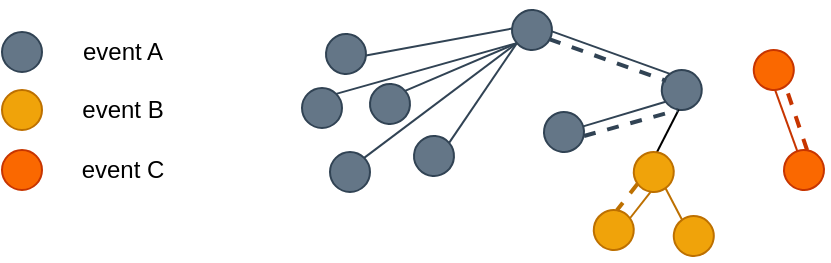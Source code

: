 <mxfile version="13.2.4" type="device"><diagram id="62S0e5glwULPYUZKFEZX" name="Page-1"><mxGraphModel dx="1422" dy="757" grid="1" gridSize="10" guides="1" tooltips="1" connect="1" arrows="1" fold="1" page="1" pageScale="1" pageWidth="827" pageHeight="1169" math="0" shadow="0"><root><mxCell id="0"/><mxCell id="1" parent="0"/><mxCell id="DbdQKrvygFjP-wFM51Z9-101" value="" style="endArrow=none;html=1;exitX=0;exitY=1;exitDx=0;exitDy=0;fillColor=#fa6800;strokeColor=#C73500;" parent="1" source="DbdQKrvygFjP-wFM51Z9-99" target="DbdQKrvygFjP-wFM51Z9-100" edge="1"><mxGeometry width="50" height="50" relative="1" as="geometry"><mxPoint x="410" y="-51" as="sourcePoint"/><mxPoint x="460" y="-101" as="targetPoint"/></mxGeometry></mxCell><mxCell id="DbdQKrvygFjP-wFM51Z9-7" value="" style="ellipse;whiteSpace=wrap;html=1;aspect=fixed;fillColor=#647687;strokeColor=#314354;fontColor=#ffffff;" parent="1" vertex="1"><mxGeometry x="323" y="100" width="20" height="20" as="geometry"/></mxCell><mxCell id="ZQVDgVEhfobbInIeOuaX-2" style="rounded=0;orthogonalLoop=1;jettySize=auto;html=1;exitX=1;exitY=0;exitDx=0;exitDy=0;entryX=0;entryY=1;entryDx=0;entryDy=0;endArrow=none;endFill=0;fillColor=#647687;strokeColor=#314354;" parent="1" source="DbdQKrvygFjP-wFM51Z9-11" target="DbdQKrvygFjP-wFM51Z9-103" edge="1"><mxGeometry relative="1" as="geometry"/></mxCell><mxCell id="DbdQKrvygFjP-wFM51Z9-11" value="" style="ellipse;whiteSpace=wrap;html=1;aspect=fixed;rotation=49;fillColor=#647687;strokeColor=#314354;fontColor=#ffffff;" parent="1" vertex="1"><mxGeometry x="414" y="29" width="20" height="20" as="geometry"/></mxCell><mxCell id="DbdQKrvygFjP-wFM51Z9-25" value="" style="endArrow=none;html=1;exitX=1;exitY=0;exitDx=0;exitDy=0;entryX=0;entryY=1;entryDx=0;entryDy=0;fillColor=#647687;strokeColor=#314354;" parent="1" source="DbdQKrvygFjP-wFM51Z9-1" target="DbdQKrvygFjP-wFM51Z9-11" edge="1"><mxGeometry width="50" height="50" relative="1" as="geometry"><mxPoint x="500" y="59" as="sourcePoint"/><mxPoint x="550" y="9" as="targetPoint"/></mxGeometry></mxCell><mxCell id="DbdQKrvygFjP-wFM51Z9-27" value="" style="endArrow=none;html=1;exitX=0.5;exitY=0;exitDx=0;exitDy=0;entryX=0.5;entryY=1;entryDx=0;entryDy=0;fillColor=#647687;strokeColor=#314354;" parent="1" source="DbdQKrvygFjP-wFM51Z9-2" target="DbdQKrvygFjP-wFM51Z9-11" edge="1"><mxGeometry width="50" height="50" relative="1" as="geometry"><mxPoint x="500" y="59" as="sourcePoint"/><mxPoint x="550" y="9" as="targetPoint"/></mxGeometry></mxCell><mxCell id="DbdQKrvygFjP-wFM51Z9-28" value="" style="endArrow=none;html=1;exitX=1;exitY=0;exitDx=0;exitDy=0;entryX=0.5;entryY=1;entryDx=0;entryDy=0;fillColor=#647687;strokeColor=#314354;" parent="1" source="DbdQKrvygFjP-wFM51Z9-8" target="DbdQKrvygFjP-wFM51Z9-11" edge="1"><mxGeometry width="50" height="50" relative="1" as="geometry"><mxPoint x="500" y="59" as="sourcePoint"/><mxPoint x="550" y="9" as="targetPoint"/></mxGeometry></mxCell><mxCell id="DbdQKrvygFjP-wFM51Z9-29" value="" style="endArrow=none;html=1;exitX=1;exitY=0;exitDx=0;exitDy=0;entryX=0.5;entryY=1;entryDx=0;entryDy=0;fillColor=#647687;strokeColor=#314354;" parent="1" source="DbdQKrvygFjP-wFM51Z9-7" target="DbdQKrvygFjP-wFM51Z9-11" edge="1"><mxGeometry width="50" height="50" relative="1" as="geometry"><mxPoint x="500" y="59" as="sourcePoint"/><mxPoint x="550" y="9" as="targetPoint"/></mxGeometry></mxCell><mxCell id="DbdQKrvygFjP-wFM51Z9-30" value="" style="endArrow=none;html=1;exitX=0.5;exitY=0;exitDx=0;exitDy=0;entryX=0.5;entryY=1;entryDx=0;entryDy=0;fillColor=#647687;strokeColor=#314354;" parent="1" source="DbdQKrvygFjP-wFM51Z9-3" target="DbdQKrvygFjP-wFM51Z9-11" edge="1"><mxGeometry width="50" height="50" relative="1" as="geometry"><mxPoint x="500" y="59" as="sourcePoint"/><mxPoint x="550" y="9" as="targetPoint"/></mxGeometry></mxCell><mxCell id="DbdQKrvygFjP-wFM51Z9-99" value="" style="ellipse;whiteSpace=wrap;html=1;aspect=fixed;rotation=99;fillColor=#fa6800;strokeColor=#C73500;fontColor=#ffffff;" parent="1" vertex="1"><mxGeometry x="534.892" y="49.002" width="20" height="20" as="geometry"/></mxCell><mxCell id="DbdQKrvygFjP-wFM51Z9-100" value="" style="ellipse;whiteSpace=wrap;html=1;aspect=fixed;rotation=99;fillColor=#fa6800;strokeColor=#C73500;fontColor=#ffffff;" parent="1" vertex="1"><mxGeometry x="550.002" y="99.002" width="20" height="20" as="geometry"/></mxCell><mxCell id="DbdQKrvygFjP-wFM51Z9-102" value="" style="endArrow=none;html=1;exitX=1;exitY=1;exitDx=0;exitDy=0;fillColor=#647687;strokeColor=#314354;" parent="1" source="DbdQKrvygFjP-wFM51Z9-103" target="DbdQKrvygFjP-wFM51Z9-104" edge="1"><mxGeometry width="50" height="50" relative="1" as="geometry"><mxPoint x="364" y="-41" as="sourcePoint"/><mxPoint x="414" y="-91" as="targetPoint"/></mxGeometry></mxCell><mxCell id="DbdQKrvygFjP-wFM51Z9-103" value="" style="ellipse;whiteSpace=wrap;html=1;aspect=fixed;rotation=99;fillColor=#647687;strokeColor=#314354;fontColor=#ffffff;" parent="1" vertex="1"><mxGeometry x="488.892" y="59.002" width="20" height="20" as="geometry"/></mxCell><mxCell id="DbdQKrvygFjP-wFM51Z9-104" value="" style="ellipse;whiteSpace=wrap;html=1;aspect=fixed;rotation=99;fillColor=#647687;strokeColor=#314354;fontColor=#ffffff;" parent="1" vertex="1"><mxGeometry x="430.002" y="80.002" width="20" height="20" as="geometry"/></mxCell><mxCell id="ZQVDgVEhfobbInIeOuaX-3" style="edgeStyle=none;rounded=0;orthogonalLoop=1;jettySize=auto;html=1;exitX=0;exitY=0.5;exitDx=0;exitDy=0;entryX=1;entryY=0.5;entryDx=0;entryDy=0;endArrow=none;endFill=0;" parent="1" source="DbdQKrvygFjP-wFM51Z9-105" target="DbdQKrvygFjP-wFM51Z9-103" edge="1"><mxGeometry relative="1" as="geometry"/></mxCell><mxCell id="DbdQKrvygFjP-wFM51Z9-105" value="" style="ellipse;whiteSpace=wrap;html=1;aspect=fixed;rotation=99;fillColor=#f0a30a;strokeColor=#BD7000;fontColor=#ffffff;" parent="1" vertex="1"><mxGeometry x="474.892" y="100.002" width="20" height="20" as="geometry"/></mxCell><mxCell id="DbdQKrvygFjP-wFM51Z9-106" value="" style="ellipse;whiteSpace=wrap;html=1;aspect=fixed;rotation=99;fillColor=#f0a30a;strokeColor=#BD7000;fontColor=#ffffff;" parent="1" vertex="1"><mxGeometry x="454.892" y="129.002" width="20" height="20" as="geometry"/></mxCell><mxCell id="DbdQKrvygFjP-wFM51Z9-107" value="" style="ellipse;whiteSpace=wrap;html=1;aspect=fixed;rotation=99;fillColor=#f0a30a;strokeColor=#BD7000;fontColor=#ffffff;" parent="1" vertex="1"><mxGeometry x="494.892" y="132.002" width="20" height="20" as="geometry"/></mxCell><mxCell id="DbdQKrvygFjP-wFM51Z9-108" value="" style="endArrow=none;html=1;exitX=0;exitY=0;exitDx=0;exitDy=0;entryX=1;entryY=0.5;entryDx=0;entryDy=0;fillColor=#f0a30a;strokeColor=#BD7000;" parent="1" source="DbdQKrvygFjP-wFM51Z9-106" target="DbdQKrvygFjP-wFM51Z9-105" edge="1"><mxGeometry width="50" height="50" relative="1" as="geometry"><mxPoint x="460" y="-51" as="sourcePoint"/><mxPoint x="510" y="-101" as="targetPoint"/></mxGeometry></mxCell><mxCell id="DbdQKrvygFjP-wFM51Z9-109" value="" style="endArrow=none;html=1;exitX=0;exitY=1;exitDx=0;exitDy=0;entryX=1;entryY=0;entryDx=0;entryDy=0;fillColor=#f0a30a;strokeColor=#BD7000;" parent="1" source="DbdQKrvygFjP-wFM51Z9-107" target="DbdQKrvygFjP-wFM51Z9-105" edge="1"><mxGeometry width="50" height="50" relative="1" as="geometry"><mxPoint x="482.982" y="143.124" as="sourcePoint"/><mxPoint x="483" y="119" as="targetPoint"/></mxGeometry></mxCell><mxCell id="DbdQKrvygFjP-wFM51Z9-8" value="" style="ellipse;whiteSpace=wrap;html=1;aspect=fixed;fillColor=#647687;strokeColor=#314354;fontColor=#ffffff;" parent="1" vertex="1"><mxGeometry x="309" y="68" width="20" height="20" as="geometry"/></mxCell><mxCell id="DbdQKrvygFjP-wFM51Z9-1" value="" style="ellipse;whiteSpace=wrap;html=1;aspect=fixed;rotation=49;fillColor=#647687;strokeColor=#314354;fontColor=#ffffff;" parent="1" vertex="1"><mxGeometry x="321" y="41" width="20" height="20" as="geometry"/></mxCell><mxCell id="DbdQKrvygFjP-wFM51Z9-2" value="" style="ellipse;whiteSpace=wrap;html=1;aspect=fixed;rotation=49;fillColor=#647687;strokeColor=#314354;fontColor=#ffffff;" parent="1" vertex="1"><mxGeometry x="343" y="66" width="20" height="20" as="geometry"/></mxCell><mxCell id="DbdQKrvygFjP-wFM51Z9-3" value="" style="ellipse;whiteSpace=wrap;html=1;aspect=fixed;rotation=49;fillColor=#647687;strokeColor=#314354;fontColor=#ffffff;" parent="1" vertex="1"><mxGeometry x="365" y="92" width="20" height="20" as="geometry"/></mxCell><mxCell id="k1d6K003mckWhqrj1RjP-1" value="event A" style="text;html=1;align=center;verticalAlign=middle;resizable=0;points=[];autosize=1;" parent="1" vertex="1"><mxGeometry x="189" y="40" width="60" height="20" as="geometry"/></mxCell><mxCell id="k1d6K003mckWhqrj1RjP-3" value="" style="endArrow=none;html=1;" parent="1" edge="1"><mxGeometry width="50" height="50" relative="1" as="geometry"><mxPoint x="179.002" y="50.002" as="sourcePoint"/><mxPoint x="178.44" y="49.5" as="targetPoint"/></mxGeometry></mxCell><mxCell id="k1d6K003mckWhqrj1RjP-6" value="" style="ellipse;whiteSpace=wrap;html=1;aspect=fixed;rotation=90;fillColor=#647687;strokeColor=#314354;fontColor=#ffffff;" parent="1" vertex="1"><mxGeometry x="159" y="40.002" width="20" height="20" as="geometry"/></mxCell><mxCell id="k1d6K003mckWhqrj1RjP-8" value="" style="ellipse;whiteSpace=wrap;html=1;aspect=fixed;rotation=90;fillColor=#f0a30a;strokeColor=#BD7000;fontColor=#ffffff;" parent="1" vertex="1"><mxGeometry x="159" y="69.002" width="20" height="20" as="geometry"/></mxCell><mxCell id="k1d6K003mckWhqrj1RjP-9" value="event B" style="text;html=1;align=center;verticalAlign=middle;resizable=0;points=[];autosize=1;" parent="1" vertex="1"><mxGeometry x="189" y="69" width="60" height="20" as="geometry"/></mxCell><mxCell id="-9oQ0AB7G9WQP9YsLmCf-1" value="" style="endArrow=none;dashed=1;html=1;strokeWidth=2;entryX=1;entryY=0;entryDx=0;entryDy=0;exitX=0;exitY=0.5;exitDx=0;exitDy=0;fillColor=#fa6800;strokeColor=#C73500;" edge="1" parent="1"><mxGeometry width="50" height="50" relative="1" as="geometry"><mxPoint x="561.567" y="99.125" as="sourcePoint"/><mxPoint x="550.77" y="67.092" as="targetPoint"/></mxGeometry></mxCell><mxCell id="-9oQ0AB7G9WQP9YsLmCf-2" value="" style="endArrow=none;dashed=1;html=1;entryX=0;entryY=0.5;entryDx=0;entryDy=0;exitX=1;exitY=1;exitDx=0;exitDy=0;strokeWidth=2;fillColor=#f0a30a;strokeColor=#BD7000;" edge="1" parent="1"><mxGeometry width="50" height="50" relative="1" as="geometry"><mxPoint x="476.802" y="115.88" as="sourcePoint"/><mxPoint x="466.457" y="129.125" as="targetPoint"/></mxGeometry></mxCell><mxCell id="-9oQ0AB7G9WQP9YsLmCf-3" value="" style="endArrow=none;dashed=1;html=1;strokeWidth=2;fillColor=#647687;strokeColor=#314354;" edge="1" parent="1"><mxGeometry width="50" height="50" relative="1" as="geometry"><mxPoint x="450" y="92" as="sourcePoint"/><mxPoint x="497" y="79" as="targetPoint"/></mxGeometry></mxCell><mxCell id="-9oQ0AB7G9WQP9YsLmCf-4" value="" style="endArrow=none;dashed=1;html=1;strokeWidth=2;exitX=1;exitY=0.5;exitDx=0;exitDy=0;entryX=0.5;entryY=1;entryDx=0;entryDy=0;fillColor=#647687;strokeColor=#314354;" edge="1" parent="1"><mxGeometry width="50" height="50" relative="1" as="geometry"><mxPoint x="432.561" y="43.547" as="sourcePoint"/><mxPoint x="491.015" y="64.438" as="targetPoint"/></mxGeometry></mxCell><mxCell id="-9oQ0AB7G9WQP9YsLmCf-6" value="" style="ellipse;whiteSpace=wrap;html=1;aspect=fixed;rotation=90;fillColor=#fa6800;strokeColor=#C73500;fontColor=#ffffff;" vertex="1" parent="1"><mxGeometry x="159" y="99.002" width="20" height="20" as="geometry"/></mxCell><mxCell id="-9oQ0AB7G9WQP9YsLmCf-7" value="event C" style="text;html=1;align=center;verticalAlign=middle;resizable=0;points=[];autosize=1;" vertex="1" parent="1"><mxGeometry x="189" y="99" width="60" height="20" as="geometry"/></mxCell></root></mxGraphModel></diagram></mxfile>